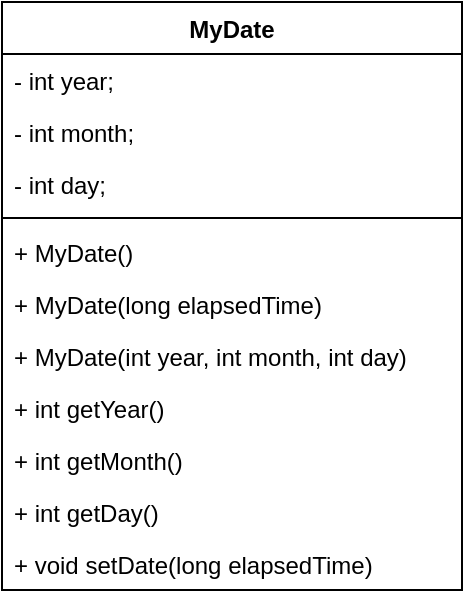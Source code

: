 <mxfile version="12.2.2" type="device" pages="1"><diagram id="EKbG-jRyYu27fpuqtTTg" name="Page-1"><mxGraphModel dx="409" dy="487" grid="1" gridSize="10" guides="1" tooltips="1" connect="1" arrows="1" fold="1" page="1" pageScale="1" pageWidth="827" pageHeight="1169" math="0" shadow="0"><root><mxCell id="0"/><mxCell id="1" parent="0"/><mxCell id="xJwzNcMizwt1Rq1qHoKd-1" value="MyDate" style="swimlane;fontStyle=1;align=center;verticalAlign=top;childLayout=stackLayout;horizontal=1;startSize=26;horizontalStack=0;resizeParent=1;resizeParentMax=0;resizeLast=0;collapsible=1;marginBottom=0;" vertex="1" parent="1"><mxGeometry x="20" y="20" width="230" height="294" as="geometry"/></mxCell><mxCell id="xJwzNcMizwt1Rq1qHoKd-2" value="- int year;" style="text;strokeColor=none;fillColor=none;align=left;verticalAlign=top;spacingLeft=4;spacingRight=4;overflow=hidden;rotatable=0;points=[[0,0.5],[1,0.5]];portConstraint=eastwest;" vertex="1" parent="xJwzNcMizwt1Rq1qHoKd-1"><mxGeometry y="26" width="230" height="26" as="geometry"/></mxCell><mxCell id="xJwzNcMizwt1Rq1qHoKd-5" value="- int month;" style="text;strokeColor=none;fillColor=none;align=left;verticalAlign=top;spacingLeft=4;spacingRight=4;overflow=hidden;rotatable=0;points=[[0,0.5],[1,0.5]];portConstraint=eastwest;" vertex="1" parent="xJwzNcMizwt1Rq1qHoKd-1"><mxGeometry y="52" width="230" height="26" as="geometry"/></mxCell><mxCell id="xJwzNcMizwt1Rq1qHoKd-6" value="- int day;" style="text;strokeColor=none;fillColor=none;align=left;verticalAlign=top;spacingLeft=4;spacingRight=4;overflow=hidden;rotatable=0;points=[[0,0.5],[1,0.5]];portConstraint=eastwest;" vertex="1" parent="xJwzNcMizwt1Rq1qHoKd-1"><mxGeometry y="78" width="230" height="26" as="geometry"/></mxCell><mxCell id="xJwzNcMizwt1Rq1qHoKd-3" value="" style="line;strokeWidth=1;fillColor=none;align=left;verticalAlign=middle;spacingTop=-1;spacingLeft=3;spacingRight=3;rotatable=0;labelPosition=right;points=[];portConstraint=eastwest;" vertex="1" parent="xJwzNcMizwt1Rq1qHoKd-1"><mxGeometry y="104" width="230" height="8" as="geometry"/></mxCell><mxCell id="xJwzNcMizwt1Rq1qHoKd-4" value="+ MyDate()" style="text;strokeColor=none;fillColor=none;align=left;verticalAlign=top;spacingLeft=4;spacingRight=4;overflow=hidden;rotatable=0;points=[[0,0.5],[1,0.5]];portConstraint=eastwest;" vertex="1" parent="xJwzNcMizwt1Rq1qHoKd-1"><mxGeometry y="112" width="230" height="26" as="geometry"/></mxCell><mxCell id="xJwzNcMizwt1Rq1qHoKd-7" value="+ MyDate(long elapsedTime)" style="text;strokeColor=none;fillColor=none;align=left;verticalAlign=top;spacingLeft=4;spacingRight=4;overflow=hidden;rotatable=0;points=[[0,0.5],[1,0.5]];portConstraint=eastwest;" vertex="1" parent="xJwzNcMizwt1Rq1qHoKd-1"><mxGeometry y="138" width="230" height="26" as="geometry"/></mxCell><mxCell id="xJwzNcMizwt1Rq1qHoKd-8" value="+ MyDate(int year, int month, int day)" style="text;strokeColor=none;fillColor=none;align=left;verticalAlign=top;spacingLeft=4;spacingRight=4;overflow=hidden;rotatable=0;points=[[0,0.5],[1,0.5]];portConstraint=eastwest;" vertex="1" parent="xJwzNcMizwt1Rq1qHoKd-1"><mxGeometry y="164" width="230" height="26" as="geometry"/></mxCell><mxCell id="xJwzNcMizwt1Rq1qHoKd-9" value="+ int getYear()" style="text;strokeColor=none;fillColor=none;align=left;verticalAlign=top;spacingLeft=4;spacingRight=4;overflow=hidden;rotatable=0;points=[[0,0.5],[1,0.5]];portConstraint=eastwest;" vertex="1" parent="xJwzNcMizwt1Rq1qHoKd-1"><mxGeometry y="190" width="230" height="26" as="geometry"/></mxCell><mxCell id="xJwzNcMizwt1Rq1qHoKd-10" value="+ int getMonth()" style="text;strokeColor=none;fillColor=none;align=left;verticalAlign=top;spacingLeft=4;spacingRight=4;overflow=hidden;rotatable=0;points=[[0,0.5],[1,0.5]];portConstraint=eastwest;" vertex="1" parent="xJwzNcMizwt1Rq1qHoKd-1"><mxGeometry y="216" width="230" height="26" as="geometry"/></mxCell><mxCell id="xJwzNcMizwt1Rq1qHoKd-11" value="+ int getDay()" style="text;strokeColor=none;fillColor=none;align=left;verticalAlign=top;spacingLeft=4;spacingRight=4;overflow=hidden;rotatable=0;points=[[0,0.5],[1,0.5]];portConstraint=eastwest;" vertex="1" parent="xJwzNcMizwt1Rq1qHoKd-1"><mxGeometry y="242" width="230" height="26" as="geometry"/></mxCell><mxCell id="xJwzNcMizwt1Rq1qHoKd-12" value="+ void setDate(long elapsedTime)" style="text;strokeColor=none;fillColor=none;align=left;verticalAlign=top;spacingLeft=4;spacingRight=4;overflow=hidden;rotatable=0;points=[[0,0.5],[1,0.5]];portConstraint=eastwest;" vertex="1" parent="xJwzNcMizwt1Rq1qHoKd-1"><mxGeometry y="268" width="230" height="26" as="geometry"/></mxCell></root></mxGraphModel></diagram></mxfile>